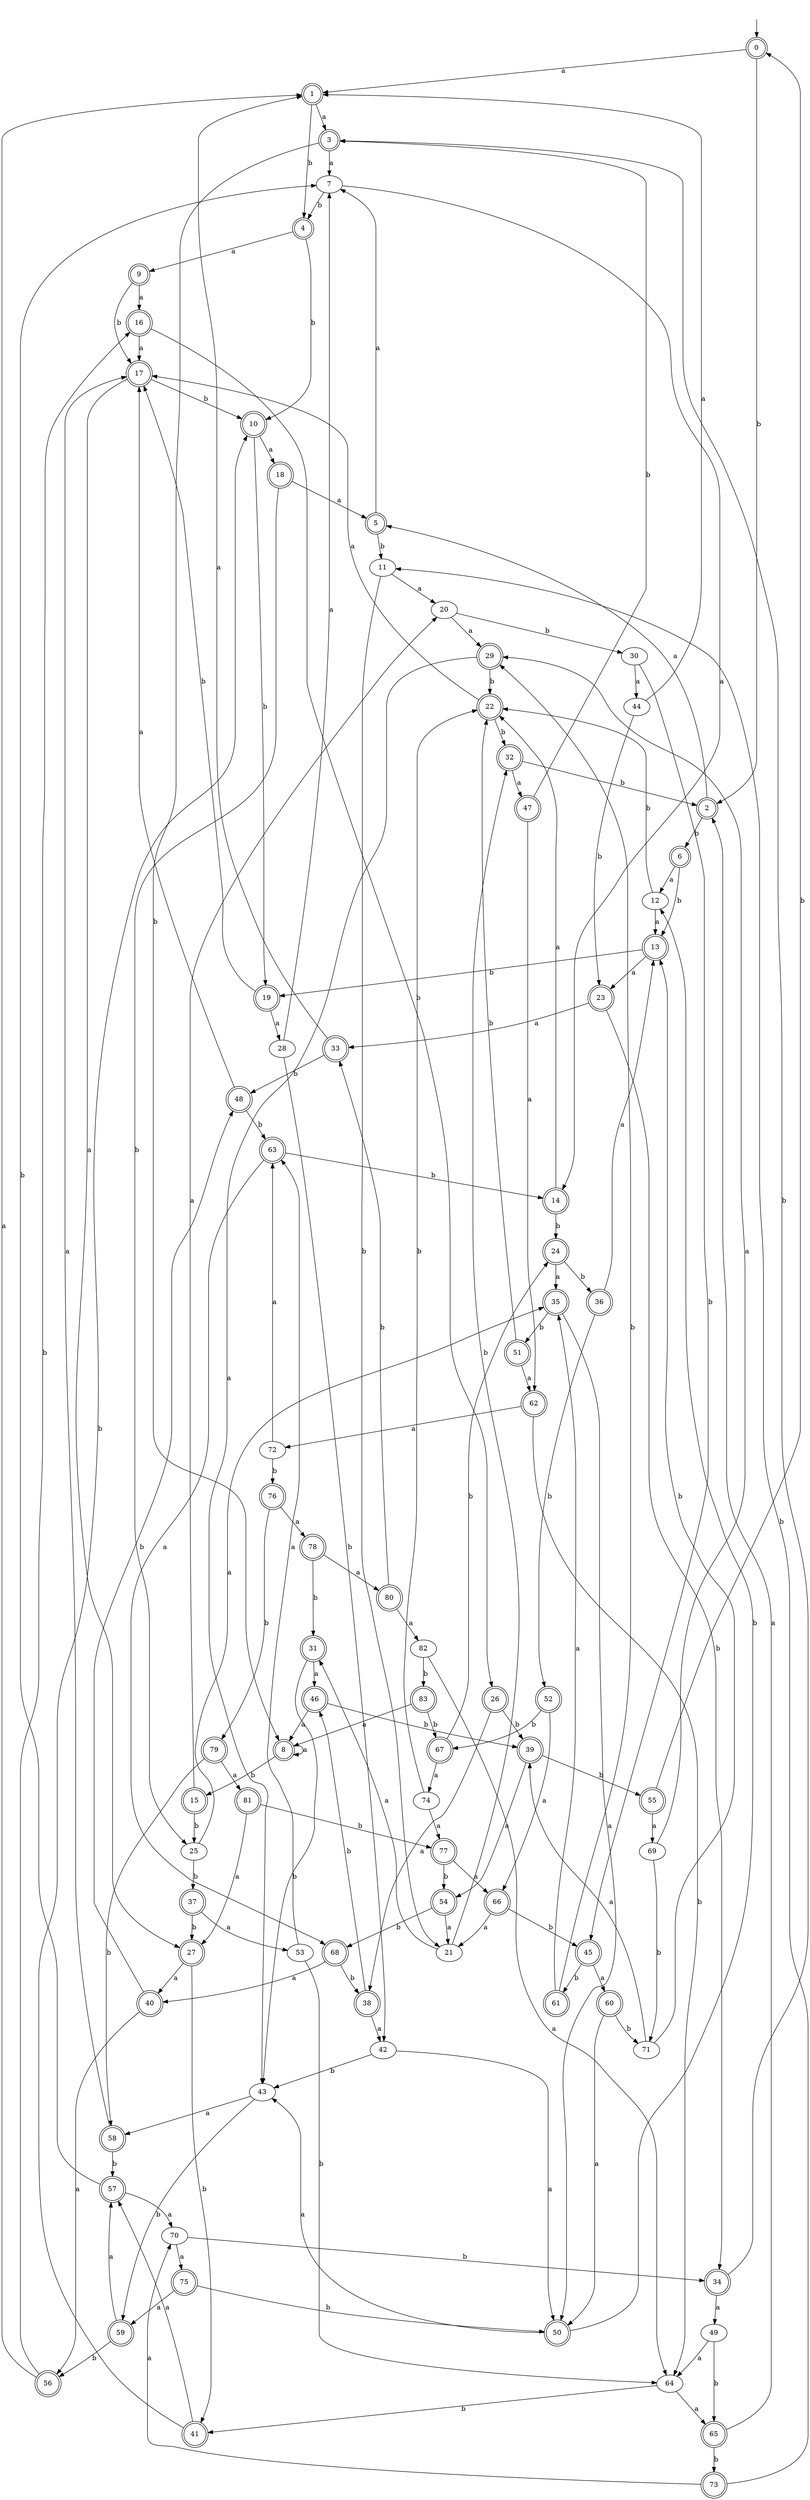 digraph RandomDFA {
  __start0 [label="", shape=none];
  __start0 -> 0 [label=""];
  0 [shape=circle] [shape=doublecircle]
  0 -> 1 [label="a"]
  0 -> 2 [label="b"]
  1 [shape=doublecircle]
  1 -> 3 [label="a"]
  1 -> 4 [label="b"]
  2 [shape=doublecircle]
  2 -> 5 [label="a"]
  2 -> 6 [label="b"]
  3 [shape=doublecircle]
  3 -> 7 [label="a"]
  3 -> 8 [label="b"]
  4 [shape=doublecircle]
  4 -> 9 [label="a"]
  4 -> 10 [label="b"]
  5 [shape=doublecircle]
  5 -> 7 [label="a"]
  5 -> 11 [label="b"]
  6 [shape=doublecircle]
  6 -> 12 [label="a"]
  6 -> 13 [label="b"]
  7
  7 -> 14 [label="a"]
  7 -> 4 [label="b"]
  8 [shape=doublecircle]
  8 -> 8 [label="a"]
  8 -> 15 [label="b"]
  9 [shape=doublecircle]
  9 -> 16 [label="a"]
  9 -> 17 [label="b"]
  10 [shape=doublecircle]
  10 -> 18 [label="a"]
  10 -> 19 [label="b"]
  11
  11 -> 20 [label="a"]
  11 -> 21 [label="b"]
  12
  12 -> 13 [label="a"]
  12 -> 22 [label="b"]
  13 [shape=doublecircle]
  13 -> 23 [label="a"]
  13 -> 19 [label="b"]
  14 [shape=doublecircle]
  14 -> 22 [label="a"]
  14 -> 24 [label="b"]
  15 [shape=doublecircle]
  15 -> 20 [label="a"]
  15 -> 25 [label="b"]
  16 [shape=doublecircle]
  16 -> 17 [label="a"]
  16 -> 26 [label="b"]
  17 [shape=doublecircle]
  17 -> 27 [label="a"]
  17 -> 10 [label="b"]
  18 [shape=doublecircle]
  18 -> 5 [label="a"]
  18 -> 25 [label="b"]
  19 [shape=doublecircle]
  19 -> 28 [label="a"]
  19 -> 17 [label="b"]
  20
  20 -> 29 [label="a"]
  20 -> 30 [label="b"]
  21
  21 -> 31 [label="a"]
  21 -> 32 [label="b"]
  22 [shape=doublecircle]
  22 -> 17 [label="a"]
  22 -> 32 [label="b"]
  23 [shape=doublecircle]
  23 -> 33 [label="a"]
  23 -> 34 [label="b"]
  24 [shape=doublecircle]
  24 -> 35 [label="a"]
  24 -> 36 [label="b"]
  25
  25 -> 35 [label="a"]
  25 -> 37 [label="b"]
  26 [shape=doublecircle]
  26 -> 38 [label="a"]
  26 -> 39 [label="b"]
  27 [shape=doublecircle]
  27 -> 40 [label="a"]
  27 -> 41 [label="b"]
  28
  28 -> 7 [label="a"]
  28 -> 42 [label="b"]
  29 [shape=doublecircle]
  29 -> 43 [label="a"]
  29 -> 22 [label="b"]
  30
  30 -> 44 [label="a"]
  30 -> 45 [label="b"]
  31 [shape=doublecircle]
  31 -> 46 [label="a"]
  31 -> 43 [label="b"]
  32 [shape=doublecircle]
  32 -> 47 [label="a"]
  32 -> 2 [label="b"]
  33 [shape=doublecircle]
  33 -> 1 [label="a"]
  33 -> 48 [label="b"]
  34 [shape=doublecircle]
  34 -> 49 [label="a"]
  34 -> 3 [label="b"]
  35 [shape=doublecircle]
  35 -> 50 [label="a"]
  35 -> 51 [label="b"]
  36 [shape=doublecircle]
  36 -> 13 [label="a"]
  36 -> 52 [label="b"]
  37 [shape=doublecircle]
  37 -> 53 [label="a"]
  37 -> 27 [label="b"]
  38 [shape=doublecircle]
  38 -> 42 [label="a"]
  38 -> 46 [label="b"]
  39 [shape=doublecircle]
  39 -> 54 [label="a"]
  39 -> 55 [label="b"]
  40 [shape=doublecircle]
  40 -> 56 [label="a"]
  40 -> 48 [label="b"]
  41 [shape=doublecircle]
  41 -> 57 [label="a"]
  41 -> 10 [label="b"]
  42
  42 -> 50 [label="a"]
  42 -> 43 [label="b"]
  43
  43 -> 58 [label="a"]
  43 -> 59 [label="b"]
  44
  44 -> 1 [label="a"]
  44 -> 23 [label="b"]
  45 [shape=doublecircle]
  45 -> 60 [label="a"]
  45 -> 61 [label="b"]
  46 [shape=doublecircle]
  46 -> 8 [label="a"]
  46 -> 39 [label="b"]
  47 [shape=doublecircle]
  47 -> 62 [label="a"]
  47 -> 3 [label="b"]
  48 [shape=doublecircle]
  48 -> 17 [label="a"]
  48 -> 63 [label="b"]
  49
  49 -> 64 [label="a"]
  49 -> 65 [label="b"]
  50 [shape=doublecircle]
  50 -> 43 [label="a"]
  50 -> 12 [label="b"]
  51 [shape=doublecircle]
  51 -> 62 [label="a"]
  51 -> 22 [label="b"]
  52 [shape=doublecircle]
  52 -> 66 [label="a"]
  52 -> 67 [label="b"]
  53
  53 -> 63 [label="a"]
  53 -> 64 [label="b"]
  54 [shape=doublecircle]
  54 -> 21 [label="a"]
  54 -> 68 [label="b"]
  55 [shape=doublecircle]
  55 -> 69 [label="a"]
  55 -> 0 [label="b"]
  56 [shape=doublecircle]
  56 -> 1 [label="a"]
  56 -> 16 [label="b"]
  57 [shape=doublecircle]
  57 -> 70 [label="a"]
  57 -> 7 [label="b"]
  58 [shape=doublecircle]
  58 -> 17 [label="a"]
  58 -> 57 [label="b"]
  59 [shape=doublecircle]
  59 -> 57 [label="a"]
  59 -> 56 [label="b"]
  60 [shape=doublecircle]
  60 -> 50 [label="a"]
  60 -> 71 [label="b"]
  61 [shape=doublecircle]
  61 -> 35 [label="a"]
  61 -> 29 [label="b"]
  62 [shape=doublecircle]
  62 -> 72 [label="a"]
  62 -> 64 [label="b"]
  63 [shape=doublecircle]
  63 -> 68 [label="a"]
  63 -> 14 [label="b"]
  64
  64 -> 65 [label="a"]
  64 -> 41 [label="b"]
  65 [shape=doublecircle]
  65 -> 2 [label="a"]
  65 -> 73 [label="b"]
  66 [shape=doublecircle]
  66 -> 21 [label="a"]
  66 -> 45 [label="b"]
  67 [shape=doublecircle]
  67 -> 74 [label="a"]
  67 -> 24 [label="b"]
  68 [shape=doublecircle]
  68 -> 40 [label="a"]
  68 -> 38 [label="b"]
  69
  69 -> 29 [label="a"]
  69 -> 71 [label="b"]
  70
  70 -> 75 [label="a"]
  70 -> 34 [label="b"]
  71
  71 -> 39 [label="a"]
  71 -> 13 [label="b"]
  72
  72 -> 63 [label="a"]
  72 -> 76 [label="b"]
  73 [shape=doublecircle]
  73 -> 70 [label="a"]
  73 -> 11 [label="b"]
  74
  74 -> 77 [label="a"]
  74 -> 22 [label="b"]
  75 [shape=doublecircle]
  75 -> 59 [label="a"]
  75 -> 50 [label="b"]
  76 [shape=doublecircle]
  76 -> 78 [label="a"]
  76 -> 79 [label="b"]
  77 [shape=doublecircle]
  77 -> 66 [label="a"]
  77 -> 54 [label="b"]
  78 [shape=doublecircle]
  78 -> 80 [label="a"]
  78 -> 31 [label="b"]
  79 [shape=doublecircle]
  79 -> 81 [label="a"]
  79 -> 58 [label="b"]
  80 [shape=doublecircle]
  80 -> 82 [label="a"]
  80 -> 33 [label="b"]
  81 [shape=doublecircle]
  81 -> 27 [label="a"]
  81 -> 77 [label="b"]
  82
  82 -> 64 [label="a"]
  82 -> 83 [label="b"]
  83 [shape=doublecircle]
  83 -> 8 [label="a"]
  83 -> 67 [label="b"]
}
